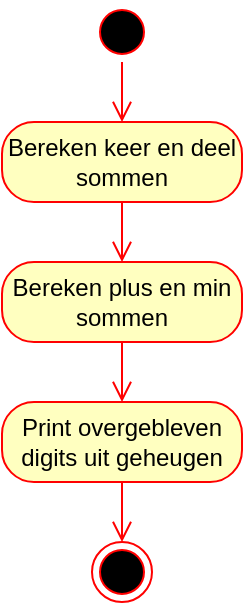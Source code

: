 <mxfile version="13.1.14" type="device"><diagram id="m-SCgMyKO_9-N7XCrORP" name="Page-1"><mxGraphModel dx="2130" dy="847" grid="1" gridSize="10" guides="1" tooltips="1" connect="1" arrows="1" fold="1" page="1" pageScale="1" pageWidth="827" pageHeight="1169" math="0" shadow="0"><root><mxCell id="0"/><mxCell id="1" parent="0"/><mxCell id="6c2PqENM8iIV1m6fQTPL-26" value="" style="ellipse;html=1;shape=startState;fillColor=#000000;strokeColor=#ff0000;" vertex="1" parent="1"><mxGeometry x="80" y="50" width="30" height="30" as="geometry"/></mxCell><mxCell id="6c2PqENM8iIV1m6fQTPL-27" value="" style="edgeStyle=orthogonalEdgeStyle;html=1;verticalAlign=bottom;endArrow=open;endSize=8;strokeColor=#ff0000;" edge="1" source="6c2PqENM8iIV1m6fQTPL-26" parent="1"><mxGeometry relative="1" as="geometry"><mxPoint x="95" y="110" as="targetPoint"/></mxGeometry></mxCell><mxCell id="6c2PqENM8iIV1m6fQTPL-36" value="Bereken keer en deel sommen" style="rounded=1;whiteSpace=wrap;html=1;arcSize=40;fontColor=#000000;fillColor=#ffffc0;strokeColor=#ff0000;" vertex="1" parent="1"><mxGeometry x="35" y="110" width="120" height="40" as="geometry"/></mxCell><mxCell id="6c2PqENM8iIV1m6fQTPL-37" value="" style="edgeStyle=orthogonalEdgeStyle;html=1;verticalAlign=bottom;endArrow=open;endSize=8;strokeColor=#ff0000;" edge="1" source="6c2PqENM8iIV1m6fQTPL-36" parent="1"><mxGeometry relative="1" as="geometry"><mxPoint x="95" y="180" as="targetPoint"/></mxGeometry></mxCell><mxCell id="6c2PqENM8iIV1m6fQTPL-44" value="Bereken plus en min sommen" style="rounded=1;whiteSpace=wrap;html=1;arcSize=40;fontColor=#000000;fillColor=#ffffc0;strokeColor=#ff0000;" vertex="1" parent="1"><mxGeometry x="35" y="180" width="120" height="40" as="geometry"/></mxCell><mxCell id="6c2PqENM8iIV1m6fQTPL-45" value="" style="edgeStyle=orthogonalEdgeStyle;html=1;verticalAlign=bottom;endArrow=open;endSize=8;strokeColor=#ff0000;" edge="1" source="6c2PqENM8iIV1m6fQTPL-44" parent="1"><mxGeometry relative="1" as="geometry"><mxPoint x="95" y="250" as="targetPoint"/></mxGeometry></mxCell><mxCell id="6c2PqENM8iIV1m6fQTPL-52" value="Print overgebleven digits uit geheugen" style="rounded=1;whiteSpace=wrap;html=1;arcSize=40;fontColor=#000000;fillColor=#ffffc0;strokeColor=#ff0000;" vertex="1" parent="1"><mxGeometry x="35" y="250" width="120" height="40" as="geometry"/></mxCell><mxCell id="6c2PqENM8iIV1m6fQTPL-53" value="" style="edgeStyle=orthogonalEdgeStyle;html=1;verticalAlign=bottom;endArrow=open;endSize=8;strokeColor=#ff0000;" edge="1" source="6c2PqENM8iIV1m6fQTPL-52" parent="1"><mxGeometry relative="1" as="geometry"><mxPoint x="95" y="320" as="targetPoint"/></mxGeometry></mxCell><mxCell id="6c2PqENM8iIV1m6fQTPL-54" value="" style="ellipse;html=1;shape=endState;fillColor=#000000;strokeColor=#ff0000;" vertex="1" parent="1"><mxGeometry x="80" y="320" width="30" height="30" as="geometry"/></mxCell></root></mxGraphModel></diagram></mxfile>